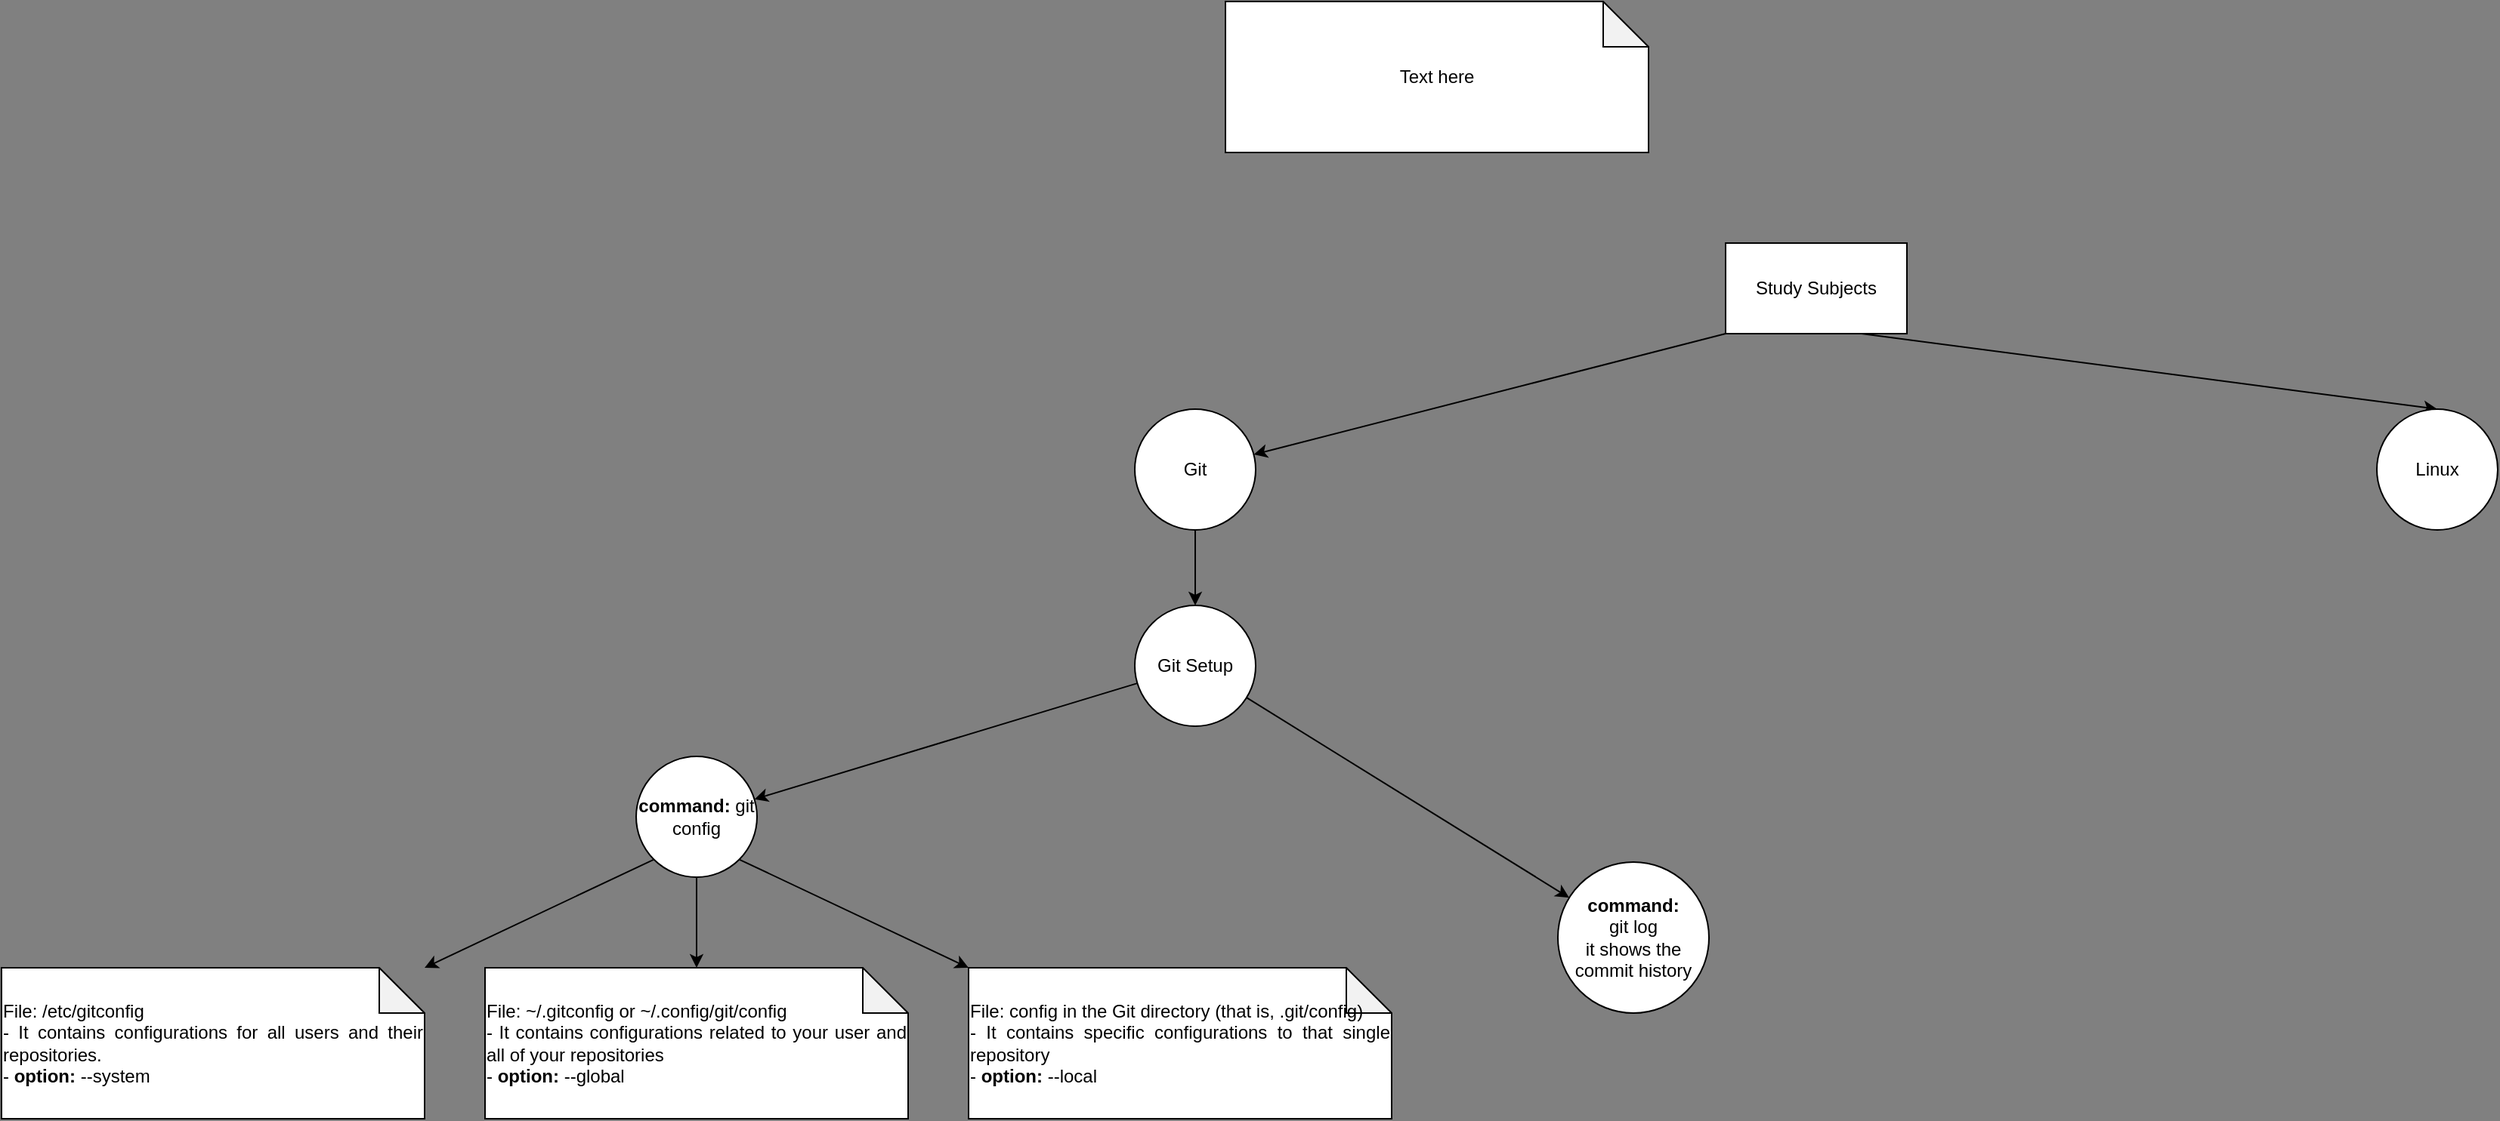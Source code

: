 <mxfile version="12.5.3" type="device"><diagram id="2YMS5lpa6JmdwLuWarsq" name="Page-1"><mxGraphModel dx="1935" dy="519" grid="1" gridSize="10" guides="1" tooltips="1" connect="1" arrows="1" fold="1" page="1" pageScale="1" pageWidth="827" pageHeight="1169" background="#808080" math="0" shadow="0"><root><mxCell id="0"/><mxCell id="1" parent="0"/><mxCell id="PkQIyvIPoaFqEzwTsQ2o-11" style="rounded=0;orthogonalLoop=1;jettySize=auto;html=1;exitX=0;exitY=1;exitDx=0;exitDy=0;orthogonal=1;" parent="1" source="PkQIyvIPoaFqEzwTsQ2o-1" target="PkQIyvIPoaFqEzwTsQ2o-10" edge="1"><mxGeometry relative="1" as="geometry"/></mxCell><mxCell id="PkQIyvIPoaFqEzwTsQ2o-13" style="rounded=0;orthogonalLoop=1;jettySize=auto;html=1;exitX=0.75;exitY=1;exitDx=0;exitDy=0;entryX=0.5;entryY=0;entryDx=0;entryDy=0;orthogonal=1;" parent="1" source="PkQIyvIPoaFqEzwTsQ2o-1" target="PkQIyvIPoaFqEzwTsQ2o-12" edge="1"><mxGeometry relative="1" as="geometry"/></mxCell><mxCell id="PkQIyvIPoaFqEzwTsQ2o-1" value="Study Subjects" style="rounded=0;whiteSpace=wrap;html=1;treeFolding=1;" parent="1" vertex="1"><mxGeometry x="571.0" y="170" width="120" height="60" as="geometry"/></mxCell><mxCell id="PkQIyvIPoaFqEzwTsQ2o-26" value="" style="rounded=0;orthogonalLoop=1;jettySize=auto;html=1;orthogonal=1;" parent="1" source="PkQIyvIPoaFqEzwTsQ2o-10" target="PkQIyvIPoaFqEzwTsQ2o-25" edge="1"><mxGeometry relative="1" as="geometry"/></mxCell><mxCell id="PkQIyvIPoaFqEzwTsQ2o-10" value="Git" style="ellipse;whiteSpace=wrap;html=1;aspect=fixed;treeFolding=1;" parent="1" vertex="1"><mxGeometry x="180.0" y="280" width="80" height="80" as="geometry"/></mxCell><mxCell id="PkQIyvIPoaFqEzwTsQ2o-28" value="" style="rounded=0;orthogonalLoop=1;jettySize=auto;html=1;orthogonal=1;" parent="1" source="PkQIyvIPoaFqEzwTsQ2o-25" target="PkQIyvIPoaFqEzwTsQ2o-27" edge="1"><mxGeometry relative="1" as="geometry"/></mxCell><mxCell id="0PmZM9qRdhCm3d8BxHoZ-2" value="" style="rounded=0;orthogonalLoop=1;jettySize=auto;html=1;" edge="1" parent="1" source="PkQIyvIPoaFqEzwTsQ2o-25" target="0PmZM9qRdhCm3d8BxHoZ-1"><mxGeometry relative="1" as="geometry"/></mxCell><mxCell id="PkQIyvIPoaFqEzwTsQ2o-25" value="Git Setup" style="ellipse;whiteSpace=wrap;html=1;aspect=fixed;treeFolding=1;" parent="1" vertex="1"><mxGeometry x="180.0" y="410" width="80" height="80" as="geometry"/></mxCell><mxCell id="0PmZM9qRdhCm3d8BxHoZ-4" style="rounded=0;orthogonalLoop=1;jettySize=auto;html=1;" edge="1" parent="1" source="0PmZM9qRdhCm3d8BxHoZ-1" target="0PmZM9qRdhCm3d8BxHoZ-3" visible="0"><mxGeometry relative="1" as="geometry"/></mxCell><mxCell id="0PmZM9qRdhCm3d8BxHoZ-6" style="edgeStyle=none;rounded=0;orthogonalLoop=1;jettySize=auto;html=1;exitX=1;exitY=1;exitDx=0;exitDy=0;" edge="1" parent="1" source="0PmZM9qRdhCm3d8BxHoZ-1" target="0PmZM9qRdhCm3d8BxHoZ-5" visible="0"><mxGeometry relative="1" as="geometry"/></mxCell><mxCell id="0PmZM9qRdhCm3d8BxHoZ-8" style="edgeStyle=none;rounded=0;orthogonalLoop=1;jettySize=auto;html=1;" edge="1" parent="1" source="0PmZM9qRdhCm3d8BxHoZ-1" target="0PmZM9qRdhCm3d8BxHoZ-7" visible="0"><mxGeometry relative="1" as="geometry"/></mxCell><mxCell id="0PmZM9qRdhCm3d8BxHoZ-12" style="edgeStyle=none;rounded=0;orthogonalLoop=1;jettySize=auto;html=1;exitX=0.5;exitY=1;exitDx=0;exitDy=0;" edge="1" parent="1" source="0PmZM9qRdhCm3d8BxHoZ-1" target="0PmZM9qRdhCm3d8BxHoZ-9" visible="0"><mxGeometry relative="1" as="geometry"/></mxCell><mxCell id="0PmZM9qRdhCm3d8BxHoZ-14" style="edgeStyle=none;rounded=0;orthogonalLoop=1;jettySize=auto;html=1;exitX=0.5;exitY=1;exitDx=0;exitDy=0;" edge="1" parent="1" source="0PmZM9qRdhCm3d8BxHoZ-1" target="0PmZM9qRdhCm3d8BxHoZ-13" visible="0"><mxGeometry relative="1" as="geometry"/></mxCell><mxCell id="0PmZM9qRdhCm3d8BxHoZ-16" style="edgeStyle=none;rounded=0;orthogonalLoop=1;jettySize=auto;html=1;exitX=0.5;exitY=1;exitDx=0;exitDy=0;" edge="1" parent="1" source="0PmZM9qRdhCm3d8BxHoZ-1" target="0PmZM9qRdhCm3d8BxHoZ-15" visible="0"><mxGeometry relative="1" as="geometry"/></mxCell><mxCell id="0PmZM9qRdhCm3d8BxHoZ-1" value="&lt;b&gt;command:&lt;/b&gt;&lt;br&gt;git log&lt;br&gt;it shows the commit history" style="ellipse;whiteSpace=wrap;html=1;aspect=fixed;treeFolding=1;" vertex="1" collapsed="1" parent="1"><mxGeometry x="460" y="580" width="100" height="100" as="geometry"/></mxCell><mxCell id="PkQIyvIPoaFqEzwTsQ2o-33" style="rounded=0;orthogonalLoop=1;jettySize=auto;html=1;exitX=0;exitY=1;exitDx=0;exitDy=0;orthogonal=1;" parent="1" source="PkQIyvIPoaFqEzwTsQ2o-27" target="PkQIyvIPoaFqEzwTsQ2o-32" edge="1"><mxGeometry relative="1" as="geometry"/></mxCell><mxCell id="PkQIyvIPoaFqEzwTsQ2o-35" style="rounded=0;orthogonalLoop=1;jettySize=auto;html=1;exitX=0.5;exitY=1;exitDx=0;exitDy=0;orthogonal=1;" parent="1" source="PkQIyvIPoaFqEzwTsQ2o-27" target="PkQIyvIPoaFqEzwTsQ2o-34" edge="1"><mxGeometry relative="1" as="geometry"/></mxCell><mxCell id="PkQIyvIPoaFqEzwTsQ2o-37" style="rounded=0;orthogonalLoop=1;jettySize=auto;html=1;exitX=1;exitY=1;exitDx=0;exitDy=0;orthogonal=1;" parent="1" source="PkQIyvIPoaFqEzwTsQ2o-27" target="PkQIyvIPoaFqEzwTsQ2o-36" edge="1"><mxGeometry relative="1" as="geometry"/></mxCell><mxCell id="PkQIyvIPoaFqEzwTsQ2o-27" value="&lt;b&gt;command:&lt;/b&gt; git config" style="ellipse;whiteSpace=wrap;html=1;aspect=fixed;treeFolding=1;" parent="1" vertex="1"><mxGeometry x="-150.0" y="510" width="80" height="80" as="geometry"/></mxCell><mxCell id="PkQIyvIPoaFqEzwTsQ2o-15" value="" style="rounded=0;orthogonalLoop=1;jettySize=auto;html=1;orthogonal=1;" parent="1" source="PkQIyvIPoaFqEzwTsQ2o-12" target="PkQIyvIPoaFqEzwTsQ2o-14" edge="1" visible="0"><mxGeometry relative="1" as="geometry"/></mxCell><mxCell id="PkQIyvIPoaFqEzwTsQ2o-12" value="Linux" style="ellipse;whiteSpace=wrap;html=1;aspect=fixed;treeFolding=1;" parent="1" vertex="1" collapsed="1"><mxGeometry x="1002.0" y="280" width="80" height="80" as="geometry"/></mxCell><mxCell id="PkQIyvIPoaFqEzwTsQ2o-17" value="" style="rounded=0;orthogonalLoop=1;jettySize=auto;html=1;orthogonal=1;" parent="1" source="PkQIyvIPoaFqEzwTsQ2o-14" target="PkQIyvIPoaFqEzwTsQ2o-16" edge="1" visible="0"><mxGeometry relative="1" as="geometry"/></mxCell><mxCell id="PkQIyvIPoaFqEzwTsQ2o-14" value="Xubuntu" style="ellipse;whiteSpace=wrap;html=1;aspect=fixed;treeFolding=1;" parent="1" vertex="1" visible="0" collapsed="1"><mxGeometry x="1002.0" y="410" width="80" height="80" as="geometry"/></mxCell><mxCell id="PkQIyvIPoaFqEzwTsQ2o-19" style="rounded=0;orthogonalLoop=1;jettySize=auto;html=1;exitX=0;exitY=1;exitDx=0;exitDy=0;orthogonal=1;" parent="1" source="PkQIyvIPoaFqEzwTsQ2o-16" target="PkQIyvIPoaFqEzwTsQ2o-18" edge="1" visible="0"><mxGeometry relative="1" as="geometry"/></mxCell><mxCell id="PkQIyvIPoaFqEzwTsQ2o-21" style="rounded=0;orthogonalLoop=1;jettySize=auto;html=1;exitX=0;exitY=1;exitDx=0;exitDy=0;orthogonal=1;" parent="1" source="PkQIyvIPoaFqEzwTsQ2o-16" target="PkQIyvIPoaFqEzwTsQ2o-20" edge="1" visible="0"><mxGeometry relative="1" as="geometry"/></mxCell><mxCell id="PkQIyvIPoaFqEzwTsQ2o-16" value="Shell" style="ellipse;whiteSpace=wrap;html=1;aspect=fixed;treeFolding=1;" parent="1" vertex="1" visible="0" collapsed="1"><mxGeometry x="1002.0" y="540" width="80" height="80" as="geometry"/></mxCell><mxCell id="PkQIyvIPoaFqEzwTsQ2o-18" value="&lt;div style=&quot;text-align: justify&quot;&gt;&lt;span&gt;&lt;b&gt;To install a deb package, use:&lt;/b&gt;&lt;/span&gt;&lt;/div&gt;&lt;div style=&quot;text-align: justify&quot;&gt;&lt;span&gt;sudo apt install directory_of_package.deb&lt;/span&gt;&lt;/div&gt;" style="shape=note;whiteSpace=wrap;html=1;backgroundOutline=1;darkOpacity=0.05;treeFolding=1;" parent="1" vertex="1" visible="0" collapsed="1"><mxGeometry x="720.0" y="670" width="280" height="100" as="geometry"/></mxCell><mxCell id="PkQIyvIPoaFqEzwTsQ2o-23" value="" style="rounded=0;orthogonalLoop=1;jettySize=auto;html=1;orthogonal=1;" parent="1" source="PkQIyvIPoaFqEzwTsQ2o-20" target="PkQIyvIPoaFqEzwTsQ2o-22" edge="1" visible="0"><mxGeometry relative="1" as="geometry"/></mxCell><mxCell id="PkQIyvIPoaFqEzwTsQ2o-20" value="&lt;div style=&quot;text-align: justify&quot;&gt;&lt;span&gt;&lt;b&gt;To remove a deb package, use:&lt;/b&gt;&lt;/span&gt;&lt;/div&gt;&lt;div style=&quot;text-align: justify&quot;&gt;&lt;span&gt;sudo apt remove program_name&lt;/span&gt;&lt;/div&gt;" style="shape=note;whiteSpace=wrap;html=1;backgroundOutline=1;darkOpacity=0.05;treeFolding=1;" parent="1" vertex="1" visible="0" collapsed="1"><mxGeometry x="1084.0" y="670" width="280" height="100" as="geometry"/></mxCell><mxCell id="PkQIyvIPoaFqEzwTsQ2o-22" value="&lt;div style=&quot;text-align: justify&quot;&gt;&lt;span&gt;&lt;b&gt;If you don't know the exact name of program so, try to find out the name using:&lt;/b&gt;&lt;/span&gt;&lt;/div&gt;&lt;div style=&quot;text-align: justify&quot;&gt;sudo apt list --installed | grep program_name or any word related to it&amp;nbsp;&lt;/div&gt;" style="shape=note;whiteSpace=wrap;html=1;backgroundOutline=1;darkOpacity=0.05;treeFolding=1;" parent="1" vertex="1" visible="0" collapsed="1"><mxGeometry x="1029.0" y="820" width="390" height="100" as="geometry"/></mxCell><mxCell id="PkQIyvIPoaFqEzwTsQ2o-31" value="&lt;div style=&quot;text-align: justify&quot;&gt;Text here&lt;/div&gt;" style="shape=note;whiteSpace=wrap;html=1;backgroundOutline=1;darkOpacity=0.05;treeFolding=1;" parent="1" vertex="1"><mxGeometry x="240" y="10" width="280" height="100" as="geometry"/></mxCell><mxCell id="PkQIyvIPoaFqEzwTsQ2o-32" value="&lt;div style=&quot;text-align: justify&quot;&gt;File: /etc/gitconfig&lt;/div&gt;&lt;div style=&quot;text-align: justify&quot;&gt;- It contains configurations for all users and their repositories.&lt;/div&gt;&lt;div style=&quot;text-align: justify&quot;&gt;- &lt;b&gt;option:&lt;/b&gt; --system&lt;/div&gt;" style="shape=note;whiteSpace=wrap;html=1;backgroundOutline=1;darkOpacity=0.05;treeFolding=1;" parent="1" vertex="1"><mxGeometry x="-570.0" y="650" width="280" height="100" as="geometry"/></mxCell><mxCell id="PkQIyvIPoaFqEzwTsQ2o-34" value="&lt;div style=&quot;text-align: justify&quot;&gt;File: ~/.gitconfig or ~/.config/git/config&lt;/div&gt;&lt;div style=&quot;text-align: justify&quot;&gt;- It contains configurations related to your user and all of your repositories&lt;/div&gt;&lt;div style=&quot;text-align: justify&quot;&gt;- &lt;b&gt;option: &lt;/b&gt;--global&lt;/div&gt;" style="shape=note;whiteSpace=wrap;html=1;backgroundOutline=1;darkOpacity=0.05;treeFolding=1;" parent="1" vertex="1"><mxGeometry x="-250.0" y="650" width="280" height="100" as="geometry"/></mxCell><mxCell id="PkQIyvIPoaFqEzwTsQ2o-36" value="&lt;div style=&quot;text-align: justify&quot;&gt;File: config in the Git directory (that is, .git/config)&lt;/div&gt;&lt;div style=&quot;text-align: justify&quot;&gt;- It contains specific configurations to that single repository&lt;/div&gt;&lt;div style=&quot;text-align: justify&quot;&gt;- &lt;b&gt;option: &lt;/b&gt;--local&lt;/div&gt;" style="shape=note;whiteSpace=wrap;html=1;backgroundOutline=1;darkOpacity=0.05;treeFolding=1;" parent="1" vertex="1"><mxGeometry x="70.0" y="650" width="280" height="100" as="geometry"/></mxCell><mxCell id="0PmZM9qRdhCm3d8BxHoZ-3" value="&lt;div style=&quot;text-align: justify&quot;&gt;&lt;b&gt;git log -p:&lt;/b&gt;&amp;nbsp;it presents the differences introduced in each commit.&lt;/div&gt;" style="shape=note;whiteSpace=wrap;html=1;backgroundOutline=1;darkOpacity=0.05;treeFolding=1;" vertex="1" visible="0" parent="1"><mxGeometry x="722" y="500" width="280" height="100" as="geometry"/></mxCell><mxCell id="0PmZM9qRdhCm3d8BxHoZ-5" value="&lt;div style=&quot;text-align: justify&quot;&gt;&lt;b&gt;git log --stat:&lt;/b&gt;&amp;nbsp;it shows abbreviated stats for each commit.&lt;/div&gt;" style="shape=note;whiteSpace=wrap;html=1;backgroundOutline=1;darkOpacity=0.05;treeFolding=1;" vertex="1" visible="0" parent="1"><mxGeometry x="780" y="610" width="280" height="100" as="geometry"/></mxCell><mxCell id="0PmZM9qRdhCm3d8BxHoZ-7" value="&lt;div style=&quot;text-align: justify&quot;&gt;&lt;b&gt;git log --pretty:&lt;/b&gt;&amp;nbsp;it changes the log output format.&lt;/div&gt;&lt;div style=&quot;text-align: justify&quot;&gt;Some uses:&lt;/div&gt;&lt;div style=&quot;text-align: justify&quot;&gt;git log --pretty=oneline,&lt;/div&gt;&lt;div style=&quot;text-align: justify&quot;&gt;git log --pretty=short,&lt;/div&gt;&lt;div style=&quot;text-align: justify&quot;&gt;git log --pretty=full,&lt;br&gt;&lt;/div&gt;&lt;div style=&quot;text-align: justify&quot;&gt;git log --pretty=fuller.&lt;br&gt;&lt;/div&gt;" style="shape=note;whiteSpace=wrap;html=1;backgroundOutline=1;darkOpacity=0.05;treeFolding=1;" vertex="1" visible="0" parent="1"><mxGeometry x="770" y="700" width="350" height="110" as="geometry"/></mxCell><mxCell id="0PmZM9qRdhCm3d8BxHoZ-9" value="&lt;div style=&quot;text-align: justify&quot;&gt;&lt;b&gt;git log --pretty=format: &lt;/b&gt;it allows to specify your own log output format. It is necessary to consult the git documentation to see the several options this command has.&lt;/div&gt;" style="shape=note;whiteSpace=wrap;html=1;backgroundOutline=1;darkOpacity=0.05;treeFolding=1;" vertex="1" visible="0" parent="1"><mxGeometry x="770" y="790" width="350" height="110" as="geometry"/></mxCell><mxCell id="0PmZM9qRdhCm3d8BxHoZ-13" value="&lt;div style=&quot;text-align: justify&quot;&gt;&lt;b&gt;git log --pretty=oneline or format --graph: &lt;/b&gt;it shows the history highlighting the project's branches.&lt;/div&gt;" style="shape=note;whiteSpace=wrap;html=1;backgroundOutline=1;darkOpacity=0.05;treeFolding=1;" vertex="1" visible="0" parent="1"><mxGeometry x="687" y="810" width="350" height="110" as="geometry"/></mxCell><mxCell id="0PmZM9qRdhCm3d8BxHoZ-15" value="&lt;div style=&quot;text-align: justify&quot;&gt;&lt;b&gt;git log -&amp;lt;n&amp;gt;: &lt;/b&gt;It shows the last &quot;n&quot; commits.&lt;/div&gt;" style="shape=note;whiteSpace=wrap;html=1;backgroundOutline=1;darkOpacity=0.05;treeFolding=1;" vertex="1" visible="0" parent="1"><mxGeometry x="360" y="830" width="350" height="110" as="geometry"/></mxCell></root></mxGraphModel></diagram></mxfile>
